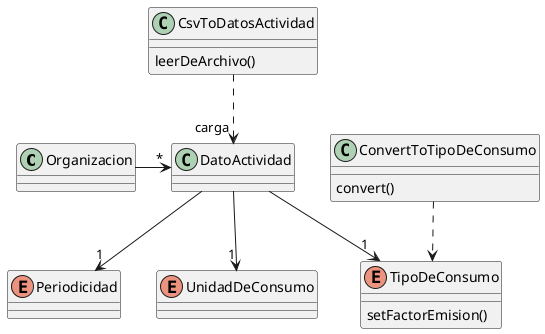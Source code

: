 @startuml

class Organizacion
Organizacion ->"*"DatoActividad

class DatoActividad
DatoActividad --> "1" Periodicidad
DatoActividad --> "1" TipoDeConsumo
DatoActividad --> "1" UnidadDeConsumo

class CsvToDatosActividad {
leerDeArchivo()
}
CsvToDatosActividad ..>"carga" DatoActividad

enum TipoDeConsumo {
setFactorEmision()
}
enum Periodicidad
enum UnidadDeConsumo

class ConvertToTipoDeConsumo {
convert()
}
ConvertToTipoDeConsumo ..> TipoDeConsumo

@enduml